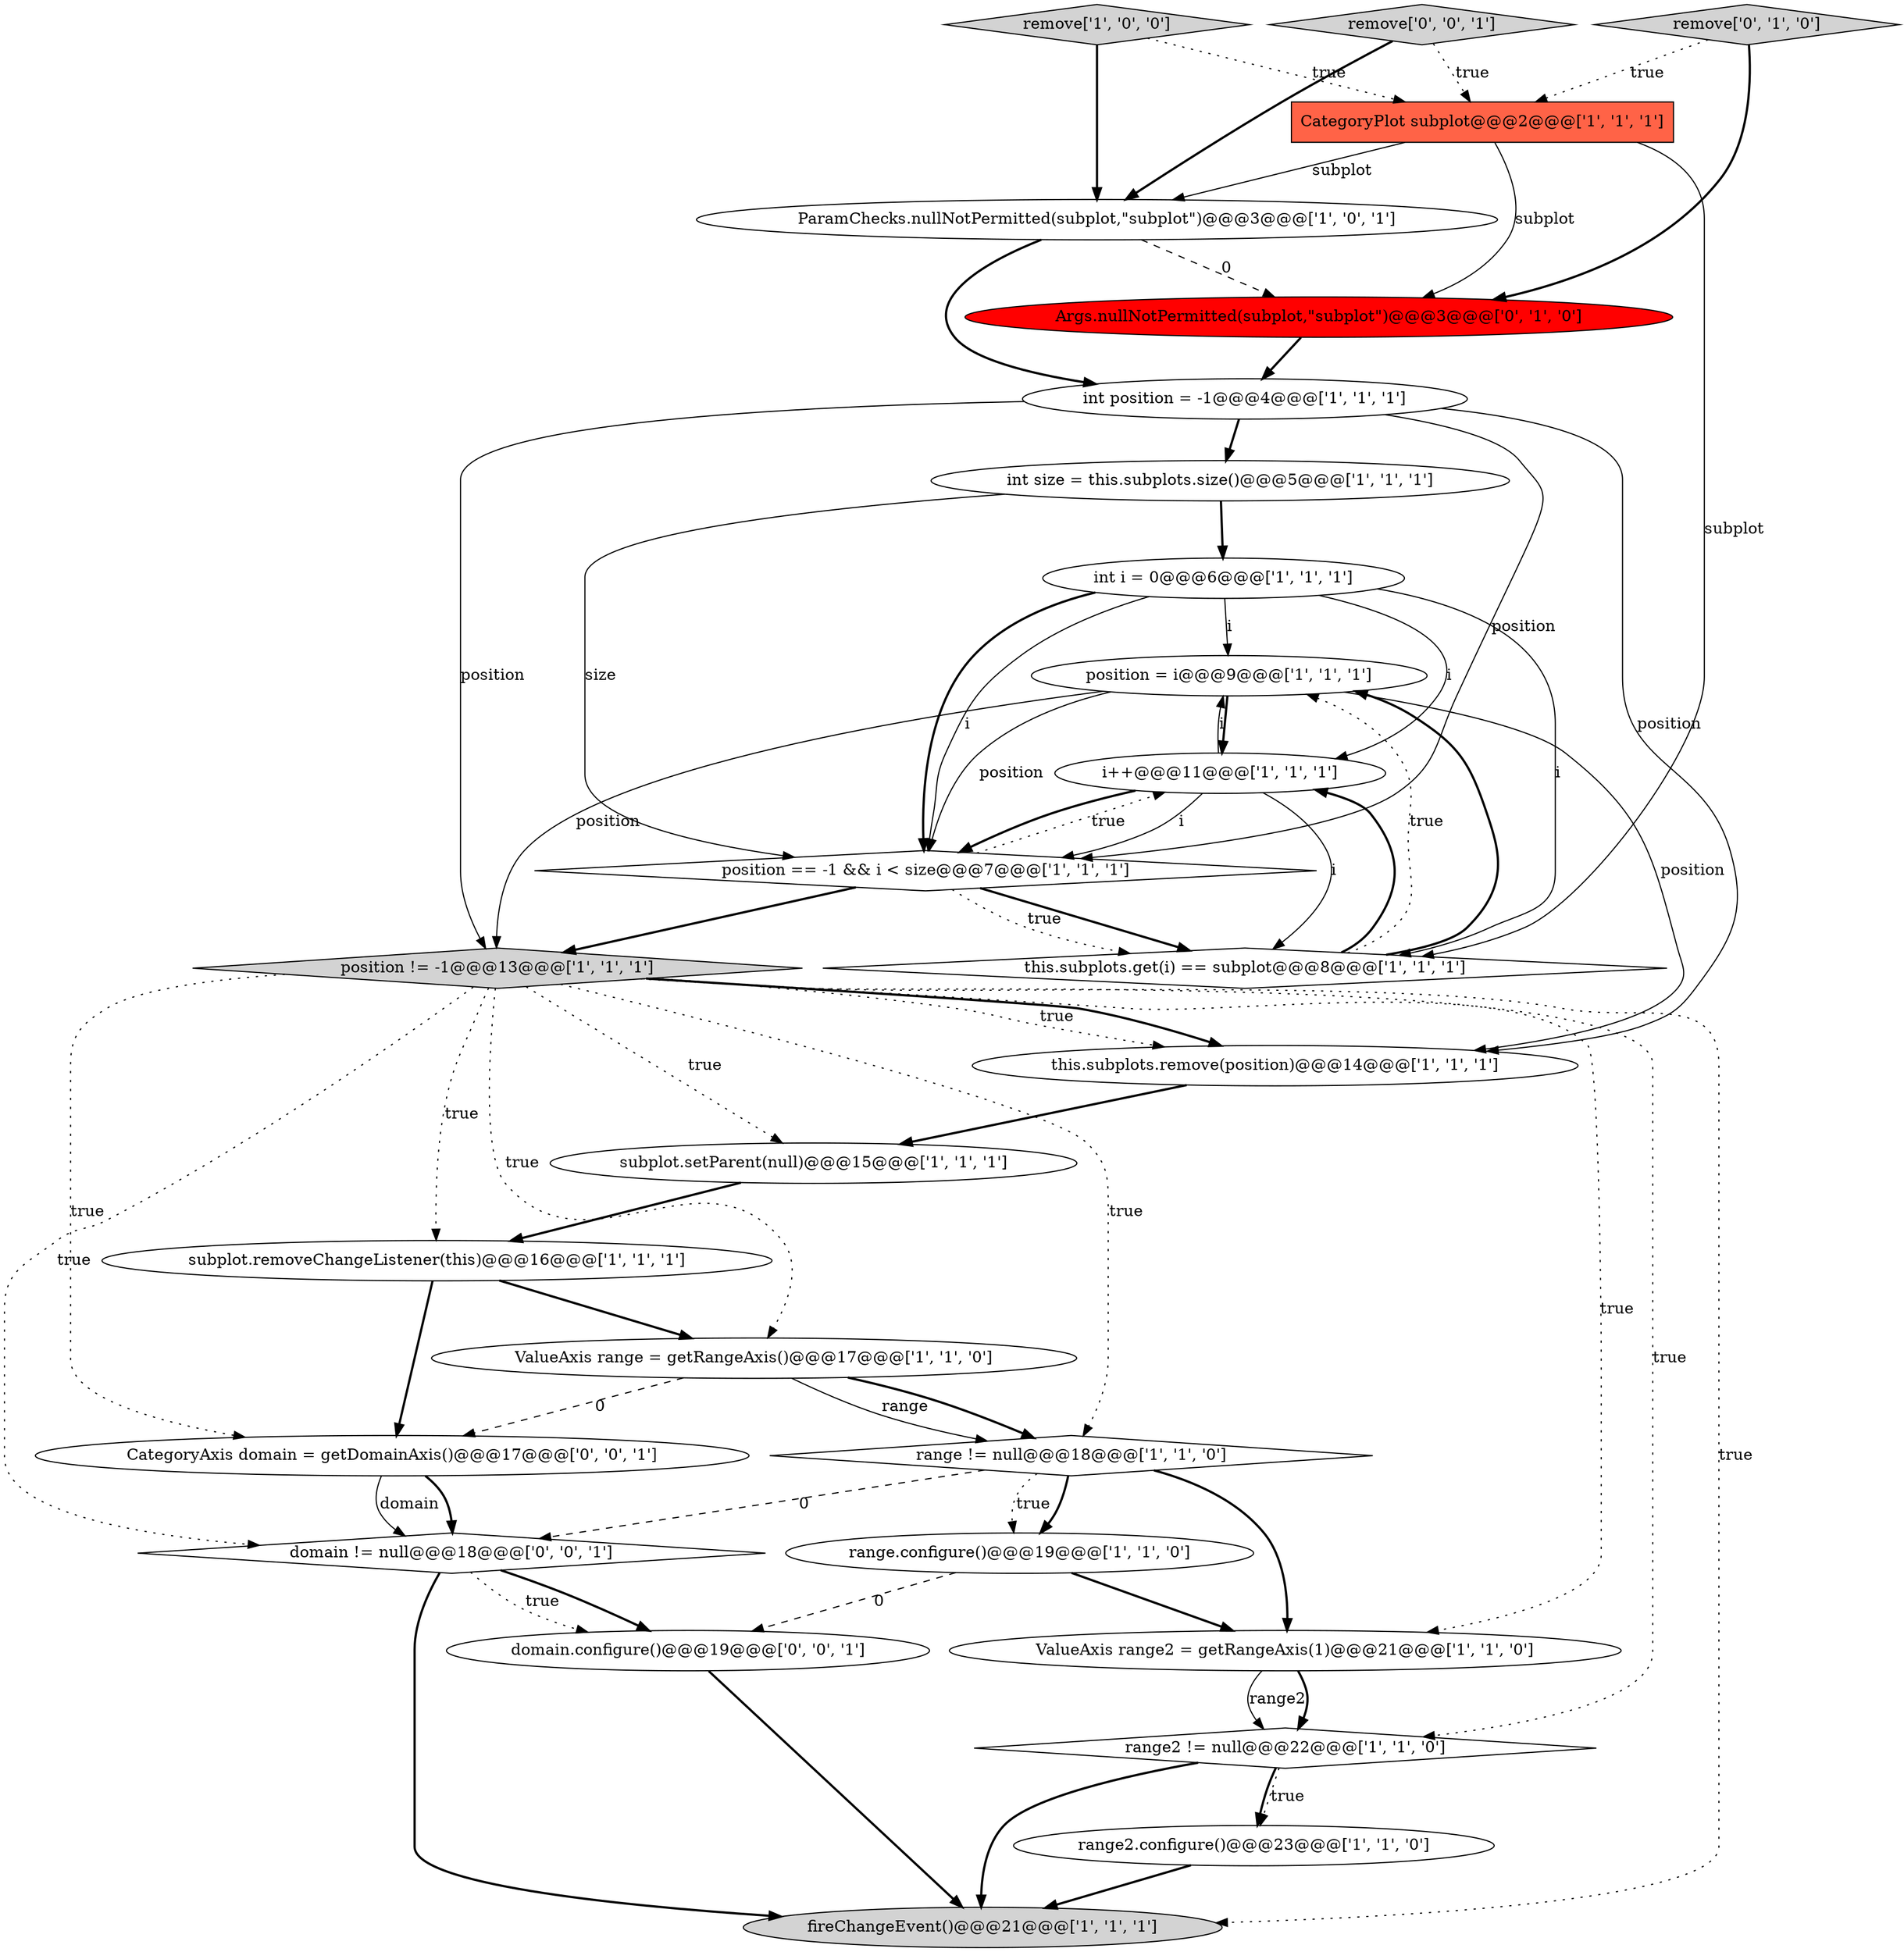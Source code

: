 digraph {
8 [style = filled, label = "ValueAxis range2 = getRangeAxis(1)@@@21@@@['1', '1', '0']", fillcolor = white, shape = ellipse image = "AAA0AAABBB1BBB"];
14 [style = filled, label = "this.subplots.remove(position)@@@14@@@['1', '1', '1']", fillcolor = white, shape = ellipse image = "AAA0AAABBB1BBB"];
6 [style = filled, label = "position = i@@@9@@@['1', '1', '1']", fillcolor = white, shape = ellipse image = "AAA0AAABBB1BBB"];
25 [style = filled, label = "domain != null@@@18@@@['0', '0', '1']", fillcolor = white, shape = diamond image = "AAA0AAABBB3BBB"];
17 [style = filled, label = "int position = -1@@@4@@@['1', '1', '1']", fillcolor = white, shape = ellipse image = "AAA0AAABBB1BBB"];
7 [style = filled, label = "range2.configure()@@@23@@@['1', '1', '0']", fillcolor = white, shape = ellipse image = "AAA0AAABBB1BBB"];
26 [style = filled, label = "CategoryAxis domain = getDomainAxis()@@@17@@@['0', '0', '1']", fillcolor = white, shape = ellipse image = "AAA0AAABBB3BBB"];
18 [style = filled, label = "ParamChecks.nullNotPermitted(subplot,\"subplot\")@@@3@@@['1', '0', '1']", fillcolor = white, shape = ellipse image = "AAA0AAABBB1BBB"];
2 [style = filled, label = "position != -1@@@13@@@['1', '1', '1']", fillcolor = lightgray, shape = diamond image = "AAA0AAABBB1BBB"];
23 [style = filled, label = "domain.configure()@@@19@@@['0', '0', '1']", fillcolor = white, shape = ellipse image = "AAA0AAABBB3BBB"];
12 [style = filled, label = "range != null@@@18@@@['1', '1', '0']", fillcolor = white, shape = diamond image = "AAA0AAABBB1BBB"];
15 [style = filled, label = "subplot.removeChangeListener(this)@@@16@@@['1', '1', '1']", fillcolor = white, shape = ellipse image = "AAA0AAABBB1BBB"];
11 [style = filled, label = "i++@@@11@@@['1', '1', '1']", fillcolor = white, shape = ellipse image = "AAA0AAABBB1BBB"];
21 [style = filled, label = "Args.nullNotPermitted(subplot,\"subplot\")@@@3@@@['0', '1', '0']", fillcolor = red, shape = ellipse image = "AAA1AAABBB2BBB"];
10 [style = filled, label = "position == -1 && i < size@@@7@@@['1', '1', '1']", fillcolor = white, shape = diamond image = "AAA0AAABBB1BBB"];
5 [style = filled, label = "fireChangeEvent()@@@21@@@['1', '1', '1']", fillcolor = lightgray, shape = ellipse image = "AAA0AAABBB1BBB"];
22 [style = filled, label = "remove['0', '1', '0']", fillcolor = lightgray, shape = diamond image = "AAA0AAABBB2BBB"];
19 [style = filled, label = "this.subplots.get(i) == subplot@@@8@@@['1', '1', '1']", fillcolor = white, shape = diamond image = "AAA0AAABBB1BBB"];
16 [style = filled, label = "ValueAxis range = getRangeAxis()@@@17@@@['1', '1', '0']", fillcolor = white, shape = ellipse image = "AAA0AAABBB1BBB"];
13 [style = filled, label = "range2 != null@@@22@@@['1', '1', '0']", fillcolor = white, shape = diamond image = "AAA0AAABBB1BBB"];
24 [style = filled, label = "remove['0', '0', '1']", fillcolor = lightgray, shape = diamond image = "AAA0AAABBB3BBB"];
4 [style = filled, label = "subplot.setParent(null)@@@15@@@['1', '1', '1']", fillcolor = white, shape = ellipse image = "AAA0AAABBB1BBB"];
9 [style = filled, label = "CategoryPlot subplot@@@2@@@['1', '1', '1']", fillcolor = tomato, shape = box image = "AAA0AAABBB1BBB"];
1 [style = filled, label = "remove['1', '0', '0']", fillcolor = lightgray, shape = diamond image = "AAA0AAABBB1BBB"];
0 [style = filled, label = "int size = this.subplots.size()@@@5@@@['1', '1', '1']", fillcolor = white, shape = ellipse image = "AAA0AAABBB1BBB"];
3 [style = filled, label = "int i = 0@@@6@@@['1', '1', '1']", fillcolor = white, shape = ellipse image = "AAA0AAABBB1BBB"];
20 [style = filled, label = "range.configure()@@@19@@@['1', '1', '0']", fillcolor = white, shape = ellipse image = "AAA0AAABBB1BBB"];
0->3 [style = bold, label=""];
11->10 [style = solid, label="i"];
6->10 [style = solid, label="position"];
23->5 [style = bold, label=""];
17->2 [style = solid, label="position"];
6->2 [style = solid, label="position"];
25->23 [style = bold, label=""];
9->18 [style = solid, label="subplot"];
3->19 [style = solid, label="i"];
10->19 [style = bold, label=""];
6->14 [style = solid, label="position"];
26->25 [style = bold, label=""];
4->15 [style = bold, label=""];
22->21 [style = bold, label=""];
18->17 [style = bold, label=""];
12->20 [style = bold, label=""];
2->15 [style = dotted, label="true"];
24->9 [style = dotted, label="true"];
19->11 [style = bold, label=""];
1->18 [style = bold, label=""];
13->7 [style = dotted, label="true"];
17->10 [style = solid, label="position"];
19->6 [style = bold, label=""];
15->16 [style = bold, label=""];
24->18 [style = bold, label=""];
0->10 [style = solid, label="size"];
15->26 [style = bold, label=""];
3->6 [style = solid, label="i"];
2->25 [style = dotted, label="true"];
16->26 [style = dashed, label="0"];
3->10 [style = solid, label="i"];
3->10 [style = bold, label=""];
20->8 [style = bold, label=""];
7->5 [style = bold, label=""];
11->6 [style = solid, label="i"];
17->0 [style = bold, label=""];
9->19 [style = solid, label="subplot"];
12->20 [style = dotted, label="true"];
12->25 [style = dashed, label="0"];
10->11 [style = dotted, label="true"];
11->10 [style = bold, label=""];
12->8 [style = bold, label=""];
17->14 [style = solid, label="position"];
13->7 [style = bold, label=""];
11->19 [style = solid, label="i"];
6->11 [style = bold, label=""];
26->25 [style = solid, label="domain"];
2->14 [style = bold, label=""];
8->13 [style = solid, label="range2"];
10->19 [style = dotted, label="true"];
2->4 [style = dotted, label="true"];
1->9 [style = dotted, label="true"];
13->5 [style = bold, label=""];
2->12 [style = dotted, label="true"];
9->21 [style = solid, label="subplot"];
2->26 [style = dotted, label="true"];
18->21 [style = dashed, label="0"];
25->5 [style = bold, label=""];
2->14 [style = dotted, label="true"];
10->2 [style = bold, label=""];
3->11 [style = solid, label="i"];
19->6 [style = dotted, label="true"];
20->23 [style = dashed, label="0"];
25->23 [style = dotted, label="true"];
16->12 [style = solid, label="range"];
22->9 [style = dotted, label="true"];
2->5 [style = dotted, label="true"];
16->12 [style = bold, label=""];
21->17 [style = bold, label=""];
2->13 [style = dotted, label="true"];
2->8 [style = dotted, label="true"];
8->13 [style = bold, label=""];
2->16 [style = dotted, label="true"];
14->4 [style = bold, label=""];
}

